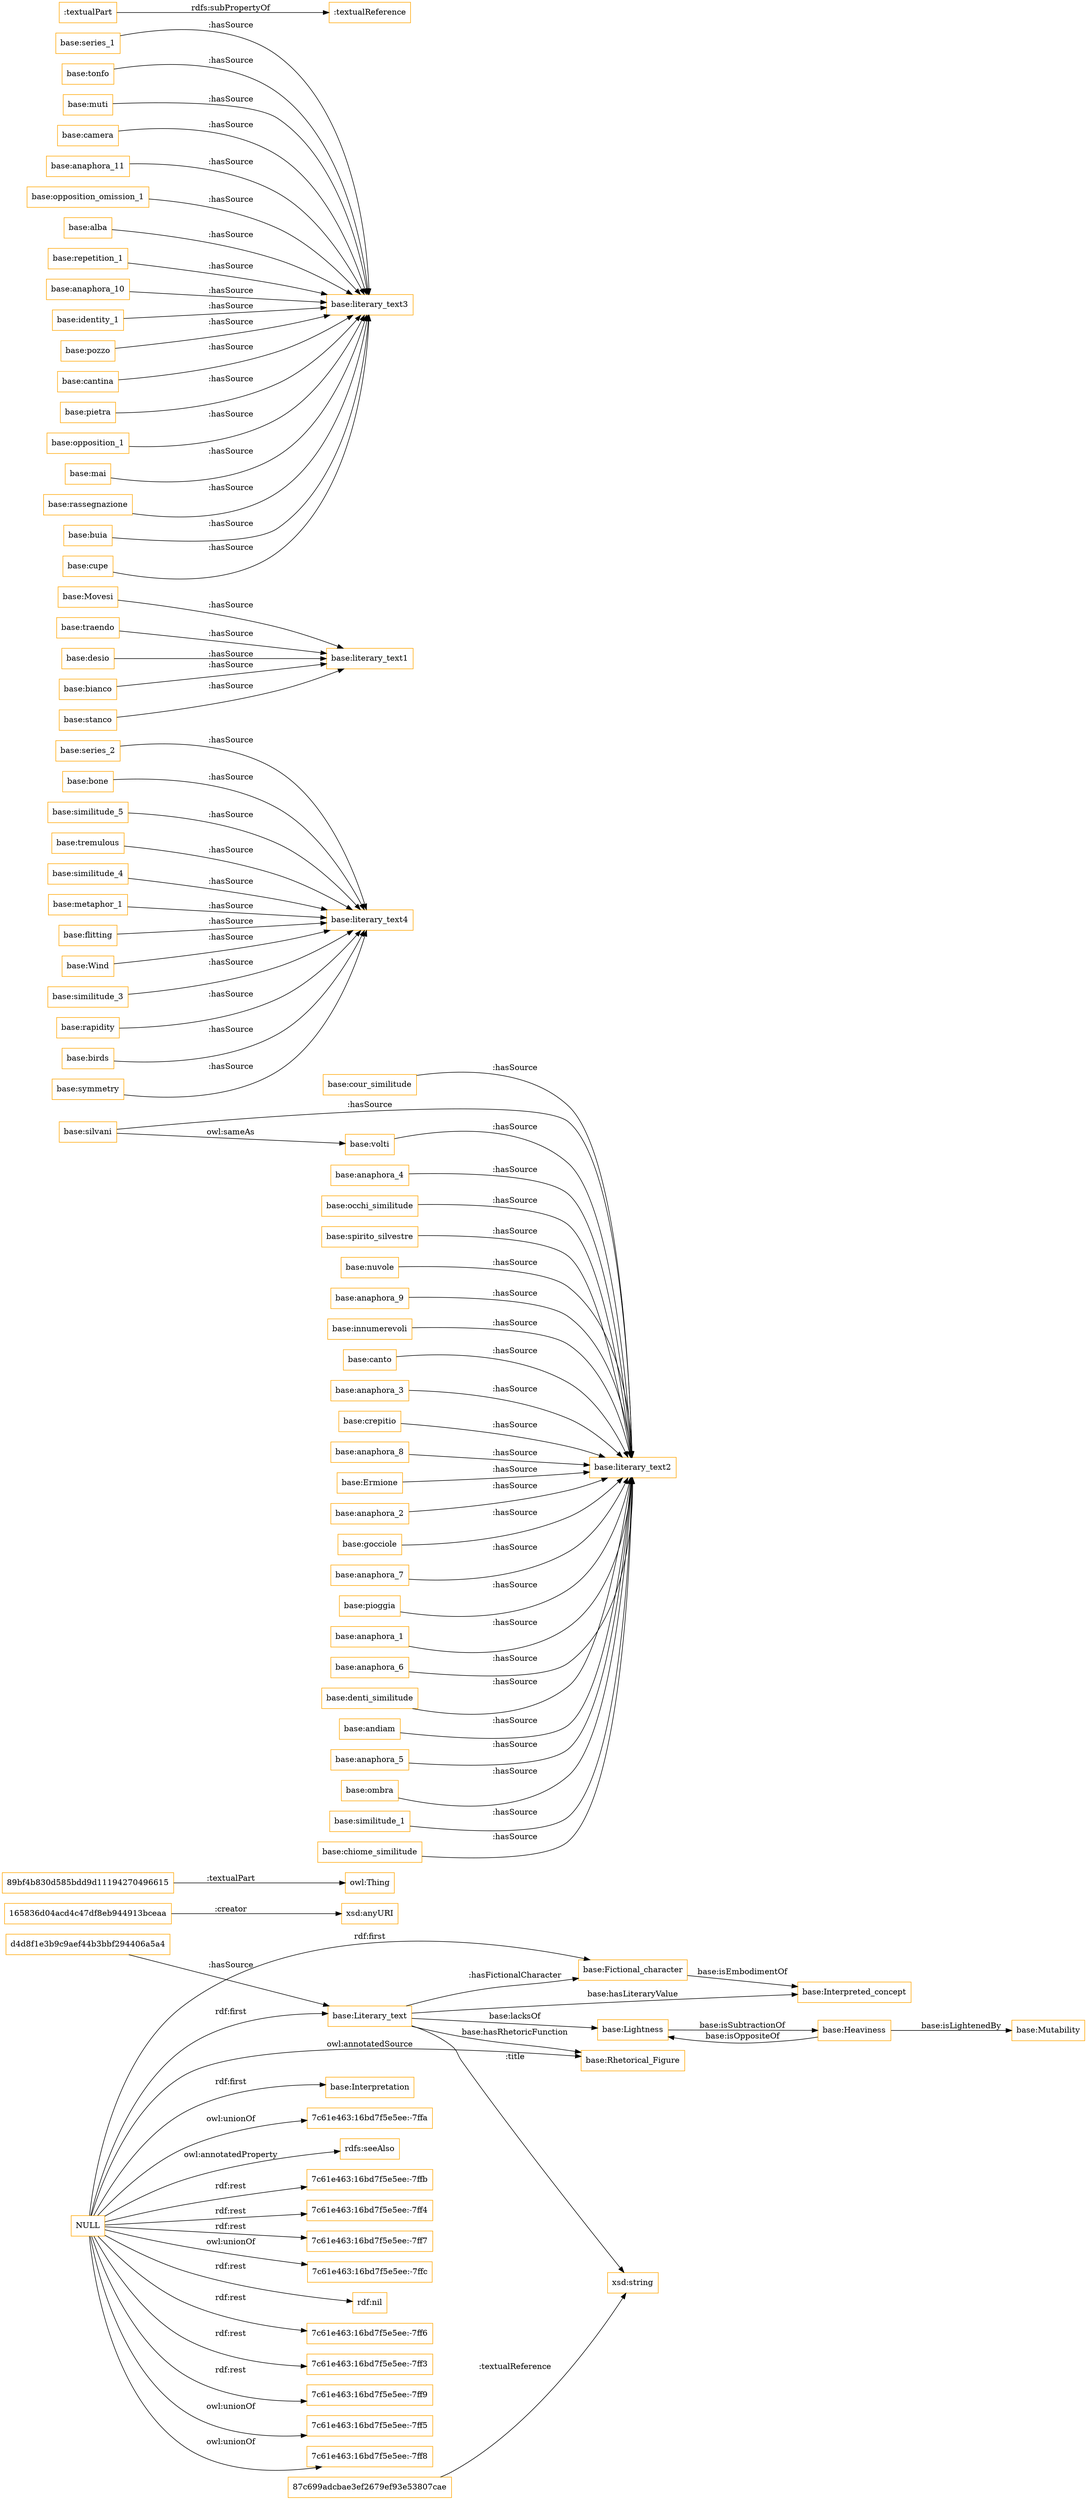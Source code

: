 digraph ar2dtool_diagram { 
rankdir=LR;
size="1501"
node [shape = rectangle, color="orange"]; "base:Interpreted_concept" "d4d8f1e3b9c9aef44b3bbf294406a5a4" "base:Interpretation" "base:Lightness" "87c699adcbae3ef2679ef93e53807cae" "base:Rhetorical_Figure" "base:Heaviness" "base:Fictional_character" "165836d04acd4c47df8eb944913bceaa" "89bf4b830d585bdd9d11194270496615" "base:Mutability" "base:Literary_text" ; /*classes style*/
	"base:cour_similitude" -> "base:literary_text2" [ label = ":hasSource" ];
	"base:volti" -> "base:literary_text2" [ label = ":hasSource" ];
	"base:anaphora_4" -> "base:literary_text2" [ label = ":hasSource" ];
	"base:occhi_similitude" -> "base:literary_text2" [ label = ":hasSource" ];
	"base:spirito_silvestre" -> "base:literary_text2" [ label = ":hasSource" ];
	"base:series_2" -> "base:literary_text4" [ label = ":hasSource" ];
	"base:nuvole" -> "base:literary_text2" [ label = ":hasSource" ];
	"base:anaphora_9" -> "base:literary_text2" [ label = ":hasSource" ];
	"base:innumerevoli" -> "base:literary_text2" [ label = ":hasSource" ];
	"base:Movesi" -> "base:literary_text1" [ label = ":hasSource" ];
	"base:canto" -> "base:literary_text2" [ label = ":hasSource" ];
	"base:bone" -> "base:literary_text4" [ label = ":hasSource" ];
	"base:anaphora_3" -> "base:literary_text2" [ label = ":hasSource" ];
	"base:similitude_5" -> "base:literary_text4" [ label = ":hasSource" ];
	"base:crepitio" -> "base:literary_text2" [ label = ":hasSource" ];
	"base:series_1" -> "base:literary_text3" [ label = ":hasSource" ];
	":textualPart" -> ":textualReference" [ label = "rdfs:subPropertyOf" ];
	"base:tremulous" -> "base:literary_text4" [ label = ":hasSource" ];
	"base:anaphora_8" -> "base:literary_text2" [ label = ":hasSource" ];
	"base:tonfo" -> "base:literary_text3" [ label = ":hasSource" ];
	"base:muti" -> "base:literary_text3" [ label = ":hasSource" ];
	"base:Ermione" -> "base:literary_text2" [ label = ":hasSource" ];
	"base:anaphora_2" -> "base:literary_text2" [ label = ":hasSource" ];
	"base:camera" -> "base:literary_text3" [ label = ":hasSource" ];
	"base:traendo" -> "base:literary_text1" [ label = ":hasSource" ];
	"base:similitude_4" -> "base:literary_text4" [ label = ":hasSource" ];
	"base:metaphor_1" -> "base:literary_text4" [ label = ":hasSource" ];
	"base:anaphora_11" -> "base:literary_text3" [ label = ":hasSource" ];
	"base:gocciole" -> "base:literary_text2" [ label = ":hasSource" ];
	"base:anaphora_7" -> "base:literary_text2" [ label = ":hasSource" ];
	"base:pioggia" -> "base:literary_text2" [ label = ":hasSource" ];
	"base:opposition_omission_1" -> "base:literary_text3" [ label = ":hasSource" ];
	"NULL" -> "base:Interpretation" [ label = "rdf:first" ];
	"NULL" -> "7c61e463:16bd7f5e5ee:-7ffa" [ label = "owl:unionOf" ];
	"NULL" -> "rdfs:seeAlso" [ label = "owl:annotatedProperty" ];
	"NULL" -> "7c61e463:16bd7f5e5ee:-7ffb" [ label = "rdf:rest" ];
	"NULL" -> "7c61e463:16bd7f5e5ee:-7ff4" [ label = "rdf:rest" ];
	"NULL" -> "7c61e463:16bd7f5e5ee:-7ff7" [ label = "rdf:rest" ];
	"NULL" -> "7c61e463:16bd7f5e5ee:-7ffc" [ label = "owl:unionOf" ];
	"NULL" -> "base:Literary_text" [ label = "rdf:first" ];
	"NULL" -> "base:Fictional_character" [ label = "rdf:first" ];
	"NULL" -> "rdf:nil" [ label = "rdf:rest" ];
	"NULL" -> "7c61e463:16bd7f5e5ee:-7ff6" [ label = "rdf:rest" ];
	"NULL" -> "7c61e463:16bd7f5e5ee:-7ff3" [ label = "rdf:rest" ];
	"NULL" -> "7c61e463:16bd7f5e5ee:-7ff9" [ label = "rdf:rest" ];
	"NULL" -> "7c61e463:16bd7f5e5ee:-7ff5" [ label = "owl:unionOf" ];
	"NULL" -> "7c61e463:16bd7f5e5ee:-7ff8" [ label = "owl:unionOf" ];
	"NULL" -> "base:Rhetorical_Figure" [ label = "owl:annotatedSource" ];
	"base:flitting" -> "base:literary_text4" [ label = ":hasSource" ];
	"base:Wind" -> "base:literary_text4" [ label = ":hasSource" ];
	"base:alba" -> "base:literary_text3" [ label = ":hasSource" ];
	"base:anaphora_1" -> "base:literary_text2" [ label = ":hasSource" ];
	"base:repetition_1" -> "base:literary_text3" [ label = ":hasSource" ];
	"base:similitude_3" -> "base:literary_text4" [ label = ":hasSource" ];
	"base:anaphora_10" -> "base:literary_text3" [ label = ":hasSource" ];
	"base:desio" -> "base:literary_text1" [ label = ":hasSource" ];
	"base:bianco" -> "base:literary_text1" [ label = ":hasSource" ];
	"base:anaphora_6" -> "base:literary_text2" [ label = ":hasSource" ];
	"base:silvani" -> "base:literary_text2" [ label = ":hasSource" ];
	"base:silvani" -> "base:volti" [ label = "owl:sameAs" ];
	"base:denti_similitude" -> "base:literary_text2" [ label = ":hasSource" ];
	"base:andiam" -> "base:literary_text2" [ label = ":hasSource" ];
	"base:identity_1" -> "base:literary_text3" [ label = ":hasSource" ];
	"base:stanco" -> "base:literary_text1" [ label = ":hasSource" ];
	"base:pozzo" -> "base:literary_text3" [ label = ":hasSource" ];
	"base:cantina" -> "base:literary_text3" [ label = ":hasSource" ];
	"base:pietra" -> "base:literary_text3" [ label = ":hasSource" ];
	"base:rapidity" -> "base:literary_text4" [ label = ":hasSource" ];
	"base:anaphora_5" -> "base:literary_text2" [ label = ":hasSource" ];
	"base:opposition_1" -> "base:literary_text3" [ label = ":hasSource" ];
	"base:ombra" -> "base:literary_text2" [ label = ":hasSource" ];
	"base:birds" -> "base:literary_text4" [ label = ":hasSource" ];
	"base:mai" -> "base:literary_text3" [ label = ":hasSource" ];
	"base:rassegnazione" -> "base:literary_text3" [ label = ":hasSource" ];
	"base:symmetry" -> "base:literary_text4" [ label = ":hasSource" ];
	"base:similitude_1" -> "base:literary_text2" [ label = ":hasSource" ];
	"base:chiome_similitude" -> "base:literary_text2" [ label = ":hasSource" ];
	"base:buia" -> "base:literary_text3" [ label = ":hasSource" ];
	"base:cupe" -> "base:literary_text3" [ label = ":hasSource" ];
	"base:Literary_text" -> "xsd:string" [ label = ":title" ];
	"base:Literary_text" -> "base:Lightness" [ label = "base:lacksOf" ];
	"d4d8f1e3b9c9aef44b3bbf294406a5a4" -> "base:Literary_text" [ label = ":hasSource" ];
	"base:Literary_text" -> "base:Rhetorical_Figure" [ label = "base:hasRhetoricFunction" ];
	"165836d04acd4c47df8eb944913bceaa" -> "xsd:anyURI" [ label = ":creator" ];
	"89bf4b830d585bdd9d11194270496615" -> "owl:Thing" [ label = ":textualPart" ];
	"base:Lightness" -> "base:Heaviness" [ label = "base:isSubtractionOf" ];
	"87c699adcbae3ef2679ef93e53807cae" -> "xsd:string" [ label = ":textualReference" ];
	"base:Heaviness" -> "base:Lightness" [ label = "base:isOppositeOf" ];
	"base:Heaviness" -> "base:Mutability" [ label = "base:isLightenedBy" ];
	"base:Fictional_character" -> "base:Interpreted_concept" [ label = "base:isEmbodimentOf" ];
	"base:Literary_text" -> "base:Interpreted_concept" [ label = "base:hasLiteraryValue" ];
	"base:Literary_text" -> "base:Fictional_character" [ label = ":hasFictionalCharacter" ];

}

